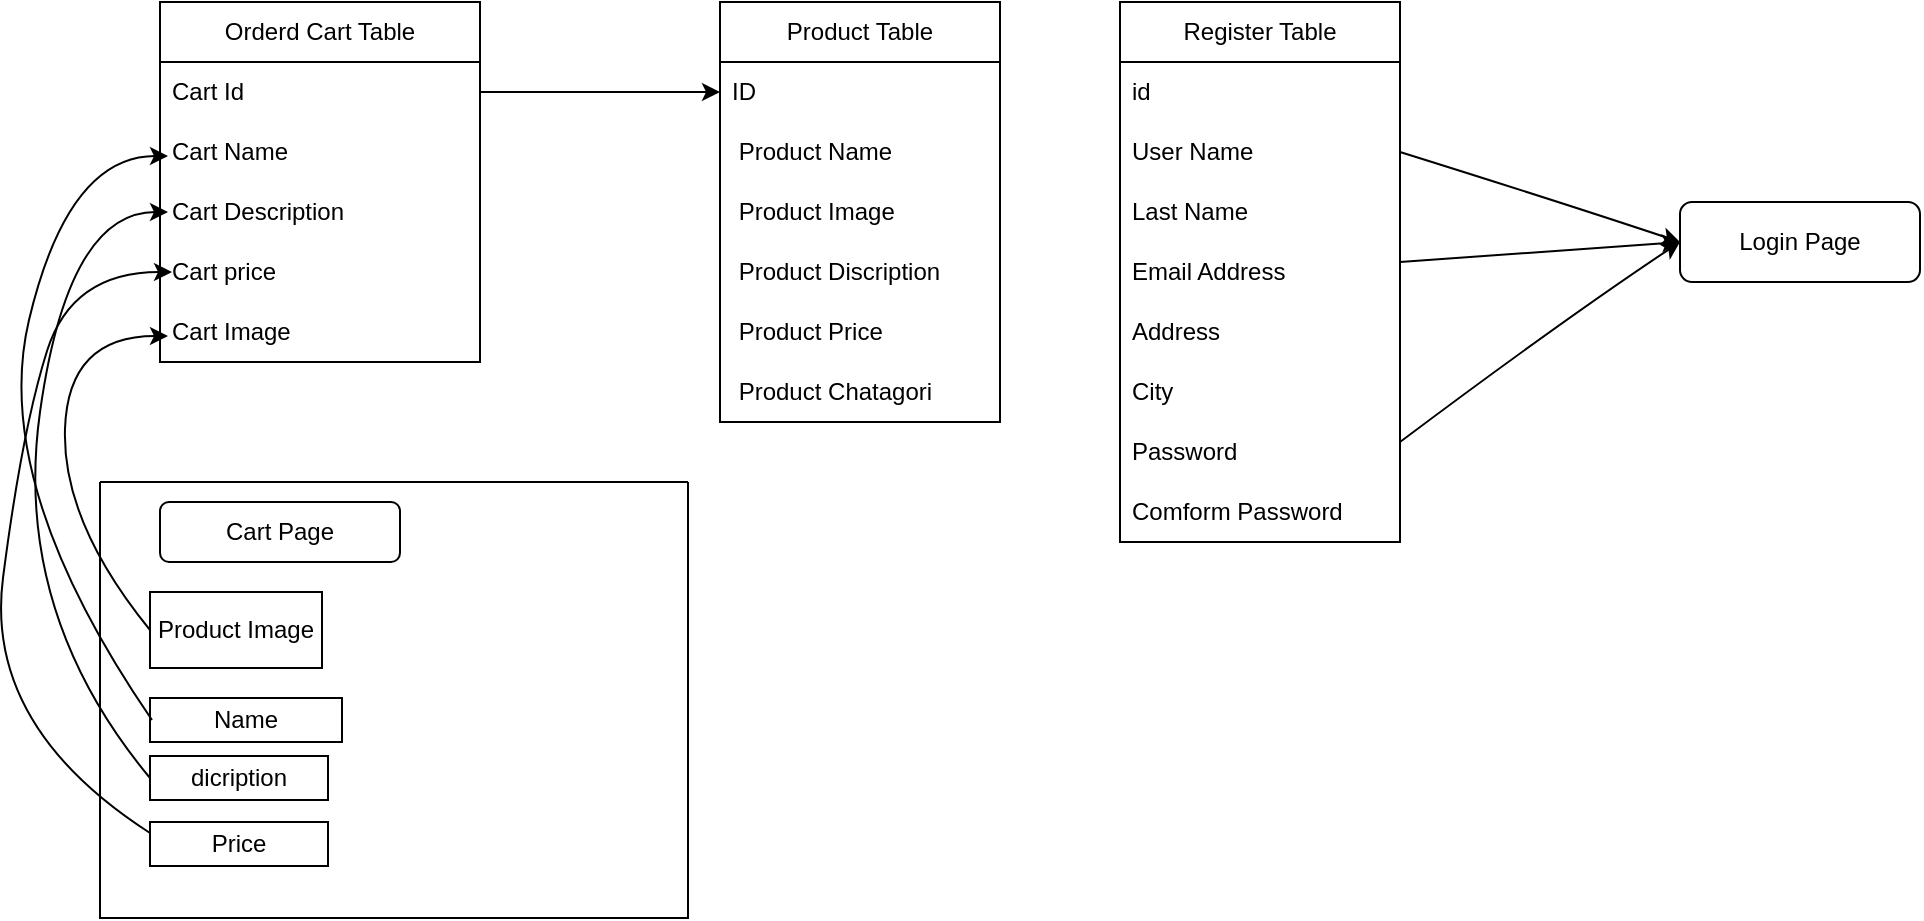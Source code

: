 <mxfile version="20.8.16" type="device"><diagram name="Page-1" id="Qa70pZdyN5IozYOaSTEn"><mxGraphModel dx="1114" dy="656" grid="0" gridSize="10" guides="1" tooltips="1" connect="1" arrows="1" fold="1" page="1" pageScale="1" pageWidth="850" pageHeight="1100" math="0" shadow="0"><root><mxCell id="0"/><mxCell id="1" parent="0"/><mxCell id="hc-G8BYqy1Rx2FqCX-9K-15" value="Orderd Cart Table" style="swimlane;fontStyle=0;childLayout=stackLayout;horizontal=1;startSize=30;horizontalStack=0;resizeParent=1;resizeParentMax=0;resizeLast=0;collapsible=1;marginBottom=0;whiteSpace=wrap;html=1;" vertex="1" parent="1"><mxGeometry x="80" y="200" width="160" height="180" as="geometry"/></mxCell><mxCell id="hc-G8BYqy1Rx2FqCX-9K-16" value="Cart Id" style="text;strokeColor=none;fillColor=none;align=left;verticalAlign=middle;spacingLeft=4;spacingRight=4;overflow=hidden;points=[[0,0.5],[1,0.5]];portConstraint=eastwest;rotatable=0;whiteSpace=wrap;html=1;" vertex="1" parent="hc-G8BYqy1Rx2FqCX-9K-15"><mxGeometry y="30" width="160" height="30" as="geometry"/></mxCell><mxCell id="hc-G8BYqy1Rx2FqCX-9K-17" value="Cart Name" style="text;strokeColor=none;fillColor=none;align=left;verticalAlign=middle;spacingLeft=4;spacingRight=4;overflow=hidden;points=[[0,0.5],[1,0.5]];portConstraint=eastwest;rotatable=0;whiteSpace=wrap;html=1;" vertex="1" parent="hc-G8BYqy1Rx2FqCX-9K-15"><mxGeometry y="60" width="160" height="30" as="geometry"/></mxCell><mxCell id="hc-G8BYqy1Rx2FqCX-9K-19" value="Cart Description" style="text;strokeColor=none;fillColor=none;align=left;verticalAlign=middle;spacingLeft=4;spacingRight=4;overflow=hidden;points=[[0,0.5],[1,0.5]];portConstraint=eastwest;rotatable=0;whiteSpace=wrap;html=1;" vertex="1" parent="hc-G8BYqy1Rx2FqCX-9K-15"><mxGeometry y="90" width="160" height="30" as="geometry"/></mxCell><mxCell id="hc-G8BYqy1Rx2FqCX-9K-20" value="Cart price" style="text;strokeColor=none;fillColor=none;align=left;verticalAlign=middle;spacingLeft=4;spacingRight=4;overflow=hidden;points=[[0,0.5],[1,0.5]];portConstraint=eastwest;rotatable=0;whiteSpace=wrap;html=1;" vertex="1" parent="hc-G8BYqy1Rx2FqCX-9K-15"><mxGeometry y="120" width="160" height="30" as="geometry"/></mxCell><mxCell id="hc-G8BYqy1Rx2FqCX-9K-62" value="Cart Image" style="text;strokeColor=none;fillColor=none;align=left;verticalAlign=middle;spacingLeft=4;spacingRight=4;overflow=hidden;points=[[0,0.5],[1,0.5]];portConstraint=eastwest;rotatable=0;whiteSpace=wrap;html=1;" vertex="1" parent="hc-G8BYqy1Rx2FqCX-9K-15"><mxGeometry y="150" width="160" height="30" as="geometry"/></mxCell><mxCell id="hc-G8BYqy1Rx2FqCX-9K-21" value="Product Table" style="swimlane;fontStyle=0;childLayout=stackLayout;horizontal=1;startSize=30;horizontalStack=0;resizeParent=1;resizeParentMax=0;resizeLast=0;collapsible=1;marginBottom=0;whiteSpace=wrap;html=1;fontFamily=Helvetica;fontSize=12;fontColor=default;fillColor=none;gradientColor=none;" vertex="1" parent="1"><mxGeometry x="360" y="200" width="140" height="210" as="geometry"/></mxCell><mxCell id="hc-G8BYqy1Rx2FqCX-9K-22" value="ID" style="text;strokeColor=none;fillColor=none;align=left;verticalAlign=middle;spacingLeft=4;spacingRight=4;overflow=hidden;points=[[0,0.5],[1,0.5]];portConstraint=eastwest;rotatable=0;whiteSpace=wrap;html=1;fontSize=12;fontFamily=Helvetica;fontColor=default;" vertex="1" parent="hc-G8BYqy1Rx2FqCX-9K-21"><mxGeometry y="30" width="140" height="30" as="geometry"/></mxCell><mxCell id="hc-G8BYqy1Rx2FqCX-9K-23" value="&amp;nbsp;Product Name" style="text;strokeColor=none;fillColor=none;align=left;verticalAlign=middle;spacingLeft=4;spacingRight=4;overflow=hidden;points=[[0,0.5],[1,0.5]];portConstraint=eastwest;rotatable=0;whiteSpace=wrap;html=1;fontSize=12;fontFamily=Helvetica;fontColor=default;" vertex="1" parent="hc-G8BYqy1Rx2FqCX-9K-21"><mxGeometry y="60" width="140" height="30" as="geometry"/></mxCell><mxCell id="hc-G8BYqy1Rx2FqCX-9K-52" value="&amp;nbsp;Product Image" style="text;strokeColor=none;fillColor=none;align=left;verticalAlign=middle;spacingLeft=4;spacingRight=4;overflow=hidden;points=[[0,0.5],[1,0.5]];portConstraint=eastwest;rotatable=0;whiteSpace=wrap;html=1;fontSize=12;fontFamily=Helvetica;fontColor=default;" vertex="1" parent="hc-G8BYqy1Rx2FqCX-9K-21"><mxGeometry y="90" width="140" height="30" as="geometry"/></mxCell><mxCell id="hc-G8BYqy1Rx2FqCX-9K-26" value="&amp;nbsp;Product Discription" style="text;strokeColor=none;fillColor=none;align=left;verticalAlign=middle;spacingLeft=4;spacingRight=4;overflow=hidden;points=[[0,0.5],[1,0.5]];portConstraint=eastwest;rotatable=0;whiteSpace=wrap;html=1;fontSize=12;fontFamily=Helvetica;fontColor=default;" vertex="1" parent="hc-G8BYqy1Rx2FqCX-9K-21"><mxGeometry y="120" width="140" height="30" as="geometry"/></mxCell><mxCell id="hc-G8BYqy1Rx2FqCX-9K-27" value="&amp;nbsp;Product Price" style="text;strokeColor=none;fillColor=none;align=left;verticalAlign=middle;spacingLeft=4;spacingRight=4;overflow=hidden;points=[[0,0.5],[1,0.5]];portConstraint=eastwest;rotatable=0;whiteSpace=wrap;html=1;fontSize=12;fontFamily=Helvetica;fontColor=default;" vertex="1" parent="hc-G8BYqy1Rx2FqCX-9K-21"><mxGeometry y="150" width="140" height="30" as="geometry"/></mxCell><mxCell id="hc-G8BYqy1Rx2FqCX-9K-28" value="&amp;nbsp;Product Chatagori" style="text;strokeColor=none;fillColor=none;align=left;verticalAlign=middle;spacingLeft=4;spacingRight=4;overflow=hidden;points=[[0,0.5],[1,0.5]];portConstraint=eastwest;rotatable=0;whiteSpace=wrap;html=1;fontSize=12;fontFamily=Helvetica;fontColor=default;" vertex="1" parent="hc-G8BYqy1Rx2FqCX-9K-21"><mxGeometry y="180" width="140" height="30" as="geometry"/></mxCell><mxCell id="hc-G8BYqy1Rx2FqCX-9K-33" value="Register Table" style="swimlane;fontStyle=0;childLayout=stackLayout;horizontal=1;startSize=30;horizontalStack=0;resizeParent=1;resizeParentMax=0;resizeLast=0;collapsible=1;marginBottom=0;whiteSpace=wrap;html=1;fontFamily=Helvetica;fontSize=12;fontColor=default;fillColor=none;gradientColor=none;" vertex="1" parent="1"><mxGeometry x="560" y="200" width="140" height="270" as="geometry"/></mxCell><mxCell id="hc-G8BYqy1Rx2FqCX-9K-34" value="id" style="text;strokeColor=none;fillColor=none;align=left;verticalAlign=middle;spacingLeft=4;spacingRight=4;overflow=hidden;points=[[0,0.5],[1,0.5]];portConstraint=eastwest;rotatable=0;whiteSpace=wrap;html=1;fontSize=12;fontFamily=Helvetica;fontColor=default;" vertex="1" parent="hc-G8BYqy1Rx2FqCX-9K-33"><mxGeometry y="30" width="140" height="30" as="geometry"/></mxCell><mxCell id="hc-G8BYqy1Rx2FqCX-9K-35" value="User Name" style="text;strokeColor=none;fillColor=none;align=left;verticalAlign=middle;spacingLeft=4;spacingRight=4;overflow=hidden;points=[[0,0.5],[1,0.5]];portConstraint=eastwest;rotatable=0;whiteSpace=wrap;html=1;fontSize=12;fontFamily=Helvetica;fontColor=default;" vertex="1" parent="hc-G8BYqy1Rx2FqCX-9K-33"><mxGeometry y="60" width="140" height="30" as="geometry"/></mxCell><mxCell id="hc-G8BYqy1Rx2FqCX-9K-37" value="Last Name" style="text;strokeColor=none;fillColor=none;align=left;verticalAlign=middle;spacingLeft=4;spacingRight=4;overflow=hidden;points=[[0,0.5],[1,0.5]];portConstraint=eastwest;rotatable=0;whiteSpace=wrap;html=1;fontSize=12;fontFamily=Helvetica;fontColor=default;" vertex="1" parent="hc-G8BYqy1Rx2FqCX-9K-33"><mxGeometry y="90" width="140" height="30" as="geometry"/></mxCell><mxCell id="hc-G8BYqy1Rx2FqCX-9K-38" value="Email Address" style="text;strokeColor=none;fillColor=none;align=left;verticalAlign=middle;spacingLeft=4;spacingRight=4;overflow=hidden;points=[[0,0.5],[1,0.5]];portConstraint=eastwest;rotatable=0;whiteSpace=wrap;html=1;fontSize=12;fontFamily=Helvetica;fontColor=default;" vertex="1" parent="hc-G8BYqy1Rx2FqCX-9K-33"><mxGeometry y="120" width="140" height="30" as="geometry"/></mxCell><mxCell id="hc-G8BYqy1Rx2FqCX-9K-41" value="Address" style="text;strokeColor=none;fillColor=none;align=left;verticalAlign=middle;spacingLeft=4;spacingRight=4;overflow=hidden;points=[[0,0.5],[1,0.5]];portConstraint=eastwest;rotatable=0;whiteSpace=wrap;html=1;fontSize=12;fontFamily=Helvetica;fontColor=default;" vertex="1" parent="hc-G8BYqy1Rx2FqCX-9K-33"><mxGeometry y="150" width="140" height="30" as="geometry"/></mxCell><mxCell id="hc-G8BYqy1Rx2FqCX-9K-39" value="City" style="text;strokeColor=none;fillColor=none;align=left;verticalAlign=middle;spacingLeft=4;spacingRight=4;overflow=hidden;points=[[0,0.5],[1,0.5]];portConstraint=eastwest;rotatable=0;whiteSpace=wrap;html=1;fontSize=12;fontFamily=Helvetica;fontColor=default;" vertex="1" parent="hc-G8BYqy1Rx2FqCX-9K-33"><mxGeometry y="180" width="140" height="30" as="geometry"/></mxCell><mxCell id="hc-G8BYqy1Rx2FqCX-9K-43" value="Password" style="text;strokeColor=none;fillColor=none;align=left;verticalAlign=middle;spacingLeft=4;spacingRight=4;overflow=hidden;points=[[0,0.5],[1,0.5]];portConstraint=eastwest;rotatable=0;whiteSpace=wrap;html=1;fontSize=12;fontFamily=Helvetica;fontColor=default;" vertex="1" parent="hc-G8BYqy1Rx2FqCX-9K-33"><mxGeometry y="210" width="140" height="30" as="geometry"/></mxCell><mxCell id="hc-G8BYqy1Rx2FqCX-9K-42" value="Comform Password" style="text;strokeColor=none;fillColor=none;align=left;verticalAlign=middle;spacingLeft=4;spacingRight=4;overflow=hidden;points=[[0,0.5],[1,0.5]];portConstraint=eastwest;rotatable=0;whiteSpace=wrap;html=1;fontSize=12;fontFamily=Helvetica;fontColor=default;" vertex="1" parent="hc-G8BYqy1Rx2FqCX-9K-33"><mxGeometry y="240" width="140" height="30" as="geometry"/></mxCell><mxCell id="hc-G8BYqy1Rx2FqCX-9K-44" value="Login Page" style="rounded=1;whiteSpace=wrap;html=1;fontFamily=Helvetica;fontSize=12;fontColor=default;fillColor=none;gradientColor=none;glass=0;" vertex="1" parent="1"><mxGeometry x="840" y="300" width="120" height="40" as="geometry"/></mxCell><mxCell id="hc-G8BYqy1Rx2FqCX-9K-45" value="" style="curved=1;endArrow=classic;html=1;rounded=0;fontFamily=Helvetica;fontSize=12;fontColor=default;exitX=1;exitY=0.5;exitDx=0;exitDy=0;" edge="1" parent="1" source="hc-G8BYqy1Rx2FqCX-9K-35"><mxGeometry width="50" height="50" relative="1" as="geometry"><mxPoint x="790" y="370" as="sourcePoint"/><mxPoint x="840" y="320" as="targetPoint"/><Array as="points"><mxPoint x="780" y="300"/></Array></mxGeometry></mxCell><mxCell id="hc-G8BYqy1Rx2FqCX-9K-46" value="" style="curved=1;endArrow=classic;html=1;rounded=0;fontFamily=Helvetica;fontSize=12;fontColor=default;entryX=0;entryY=0.5;entryDx=0;entryDy=0;" edge="1" parent="1" target="hc-G8BYqy1Rx2FqCX-9K-44"><mxGeometry width="50" height="50" relative="1" as="geometry"><mxPoint x="700" y="420" as="sourcePoint"/><mxPoint x="750" y="370" as="targetPoint"/><Array as="points"><mxPoint x="780" y="360"/></Array></mxGeometry></mxCell><mxCell id="hc-G8BYqy1Rx2FqCX-9K-47" value="" style="endArrow=classic;html=1;rounded=0;fontFamily=Helvetica;fontSize=12;fontColor=default;" edge="1" parent="1" source="hc-G8BYqy1Rx2FqCX-9K-38"><mxGeometry width="50" height="50" relative="1" as="geometry"><mxPoint x="700" y="385" as="sourcePoint"/><mxPoint x="840" y="320" as="targetPoint"/></mxGeometry></mxCell><mxCell id="hc-G8BYqy1Rx2FqCX-9K-48" value="" style="endArrow=classic;html=1;rounded=0;fontFamily=Helvetica;fontSize=12;fontColor=default;exitX=1;exitY=0.5;exitDx=0;exitDy=0;exitPerimeter=0;" edge="1" parent="1" source="hc-G8BYqy1Rx2FqCX-9K-16" target="hc-G8BYqy1Rx2FqCX-9K-22"><mxGeometry width="50" height="50" relative="1" as="geometry"><mxPoint x="240" y="250" as="sourcePoint"/><mxPoint x="290" y="200" as="targetPoint"/></mxGeometry></mxCell><mxCell id="hc-G8BYqy1Rx2FqCX-9K-49" value="" style="swimlane;startSize=0;fontFamily=Helvetica;fontSize=12;fontColor=default;fillColor=none;gradientColor=none;html=1;fontStyle=0" vertex="1" parent="1"><mxGeometry x="50" y="440" width="294" height="218" as="geometry"/></mxCell><mxCell id="hc-G8BYqy1Rx2FqCX-9K-50" value="Cart Page" style="rounded=1;whiteSpace=wrap;html=1;fontFamily=Helvetica;fontSize=12;fontColor=default;fillColor=none;gradientColor=none;fontStyle=0" vertex="1" parent="hc-G8BYqy1Rx2FqCX-9K-49"><mxGeometry x="30" y="10" width="120" height="30" as="geometry"/></mxCell><mxCell id="hc-G8BYqy1Rx2FqCX-9K-51" value="Product Image" style="rounded=0;whiteSpace=wrap;html=1;fontFamily=Helvetica;fontSize=12;fontColor=default;fillColor=none;gradientColor=none;" vertex="1" parent="hc-G8BYqy1Rx2FqCX-9K-49"><mxGeometry x="25" y="55" width="86" height="38" as="geometry"/></mxCell><mxCell id="hc-G8BYqy1Rx2FqCX-9K-53" value="Name" style="whiteSpace=wrap;html=1;fillColor=none;rounded=0;gradientColor=none;" vertex="1" parent="hc-G8BYqy1Rx2FqCX-9K-49"><mxGeometry x="25" y="108" width="96" height="22" as="geometry"/></mxCell><mxCell id="hc-G8BYqy1Rx2FqCX-9K-56" value="dicription" style="whiteSpace=wrap;html=1;fillColor=none;rounded=0;gradientColor=none;" vertex="1" parent="hc-G8BYqy1Rx2FqCX-9K-49"><mxGeometry x="25" y="137" width="89" height="22" as="geometry"/></mxCell><mxCell id="hc-G8BYqy1Rx2FqCX-9K-57" value="Price" style="whiteSpace=wrap;html=1;fillColor=none;rounded=0;gradientColor=none;" vertex="1" parent="hc-G8BYqy1Rx2FqCX-9K-49"><mxGeometry x="25" y="170" width="89" height="22" as="geometry"/></mxCell><mxCell id="hc-G8BYqy1Rx2FqCX-9K-58" value="" style="curved=1;endArrow=classic;html=1;rounded=0;fontFamily=Helvetica;fontSize=12;fontColor=default;" edge="1" parent="1"><mxGeometry width="50" height="50" relative="1" as="geometry"><mxPoint x="76" y="559" as="sourcePoint"/><mxPoint x="84" y="277" as="targetPoint"/><Array as="points"><mxPoint x="-5" y="441"/><mxPoint x="34" y="277"/></Array></mxGeometry></mxCell><mxCell id="hc-G8BYqy1Rx2FqCX-9K-59" value="" style="curved=1;endArrow=classic;html=1;rounded=0;fontFamily=Helvetica;fontSize=12;fontColor=default;exitX=0;exitY=0.5;exitDx=0;exitDy=0;" edge="1" parent="1" source="hc-G8BYqy1Rx2FqCX-9K-56"><mxGeometry width="50" height="50" relative="1" as="geometry"><mxPoint x="34" y="355" as="sourcePoint"/><mxPoint x="84" y="305" as="targetPoint"/><Array as="points"><mxPoint x="6" y="505"/><mxPoint x="34" y="305"/></Array></mxGeometry></mxCell><mxCell id="hc-G8BYqy1Rx2FqCX-9K-61" value="" style="curved=1;endArrow=classic;html=1;rounded=0;fontFamily=Helvetica;fontSize=12;fontColor=default;exitX=0;exitY=0.25;exitDx=0;exitDy=0;" edge="1" parent="1" source="hc-G8BYqy1Rx2FqCX-9K-57"><mxGeometry width="50" height="50" relative="1" as="geometry"><mxPoint x="36" y="385" as="sourcePoint"/><mxPoint x="86" y="335" as="targetPoint"/><Array as="points"><mxPoint x="-8" y="562"/><mxPoint x="11" y="414"/><mxPoint x="36" y="335"/></Array></mxGeometry></mxCell><mxCell id="hc-G8BYqy1Rx2FqCX-9K-63" value="" style="curved=1;endArrow=classic;html=1;rounded=0;fontFamily=Helvetica;fontSize=12;fontColor=default;exitX=0;exitY=0.5;exitDx=0;exitDy=0;" edge="1" parent="1" source="hc-G8BYqy1Rx2FqCX-9K-51"><mxGeometry width="50" height="50" relative="1" as="geometry"><mxPoint x="34" y="417" as="sourcePoint"/><mxPoint x="84" y="367" as="targetPoint"/><Array as="points"><mxPoint x="31" y="460"/><mxPoint x="34" y="367"/></Array></mxGeometry></mxCell></root></mxGraphModel></diagram></mxfile>